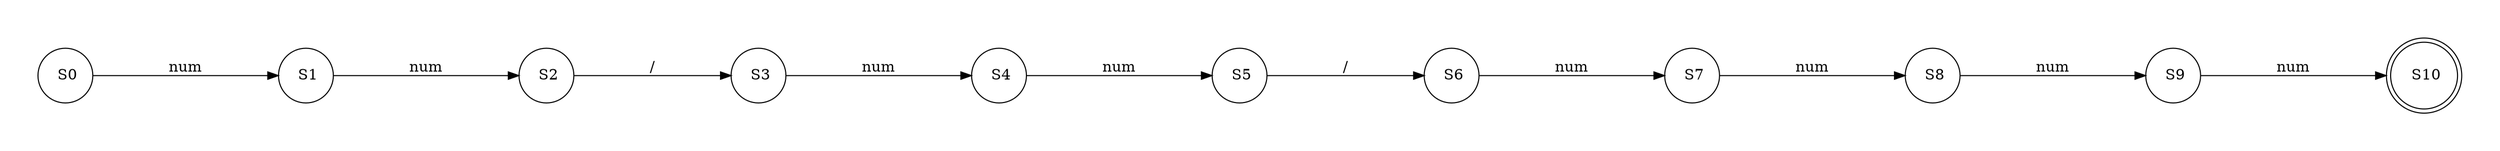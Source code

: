 digraph G{
graph [pad="0.5", nodesep="0.5", ranksep="2"];
rankdir=LR;
node [shape = doublecircle];S10;node [shape=circle]S0 [ label =" S0"];S1 [ label =" S1"];S2 [ label =" S2"];S3 [ label =" S3"];S4 [ label =" S4"];S5 [ label =" S5"];S6 [ label =" S6"];S7 [ label =" S7"];S8 [ label =" S8"];S9 [ label =" S9"];S10 [ label =" S10"];S0->S1[ label = "num"]
S1->S2[ label = "num"]
S2->S3[ label = "/"]
S3->S4[ label = "num"]
S4->S5[ label = "num"]
S5->S6[ label = "/"]
S6->S7[ label = "num"]
S7->S8[ label = "num"]
S8->S9[ label = "num"]
S9->S10[ label = "num"]

}
